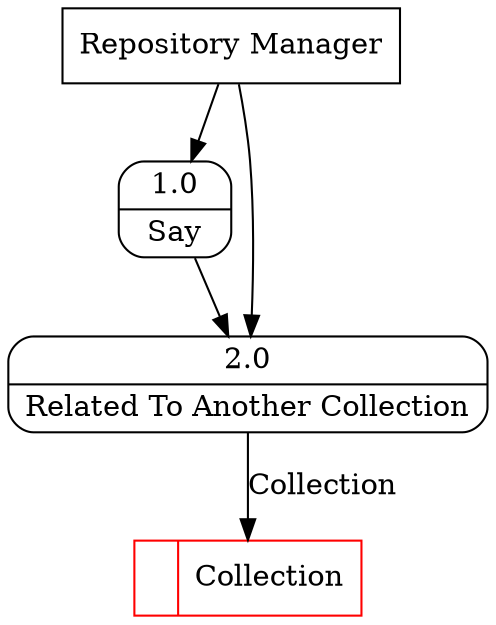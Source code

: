 digraph dfd2{ 
node[shape=record]
200 [label="<f0>  |<f1> Collection " color=red];
201 [label="Repository Manager" shape=box];
202 [label="{<f0> 1.0|<f1> Say }" shape=Mrecord];
203 [label="{<f0> 2.0|<f1> Related To Another Collection }" shape=Mrecord];
201 -> 202
201 -> 203
202 -> 203
203 -> 200 [label="Collection"]
}